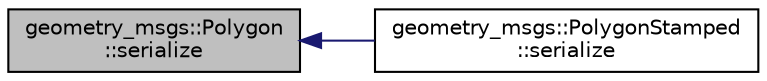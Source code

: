 digraph "geometry_msgs::Polygon::serialize"
{
  edge [fontname="Helvetica",fontsize="10",labelfontname="Helvetica",labelfontsize="10"];
  node [fontname="Helvetica",fontsize="10",shape=record];
  rankdir="LR";
  Node1 [label="geometry_msgs::Polygon\l::serialize",height=0.2,width=0.4,color="black", fillcolor="grey75", style="filled" fontcolor="black"];
  Node1 -> Node2 [dir="back",color="midnightblue",fontsize="10",style="solid",fontname="Helvetica"];
  Node2 [label="geometry_msgs::PolygonStamped\l::serialize",height=0.2,width=0.4,color="black", fillcolor="white", style="filled",URL="$classgeometry__msgs_1_1_polygon_stamped.html#a15dba8ed7aed89993f5be0ea09dd1099"];
}
